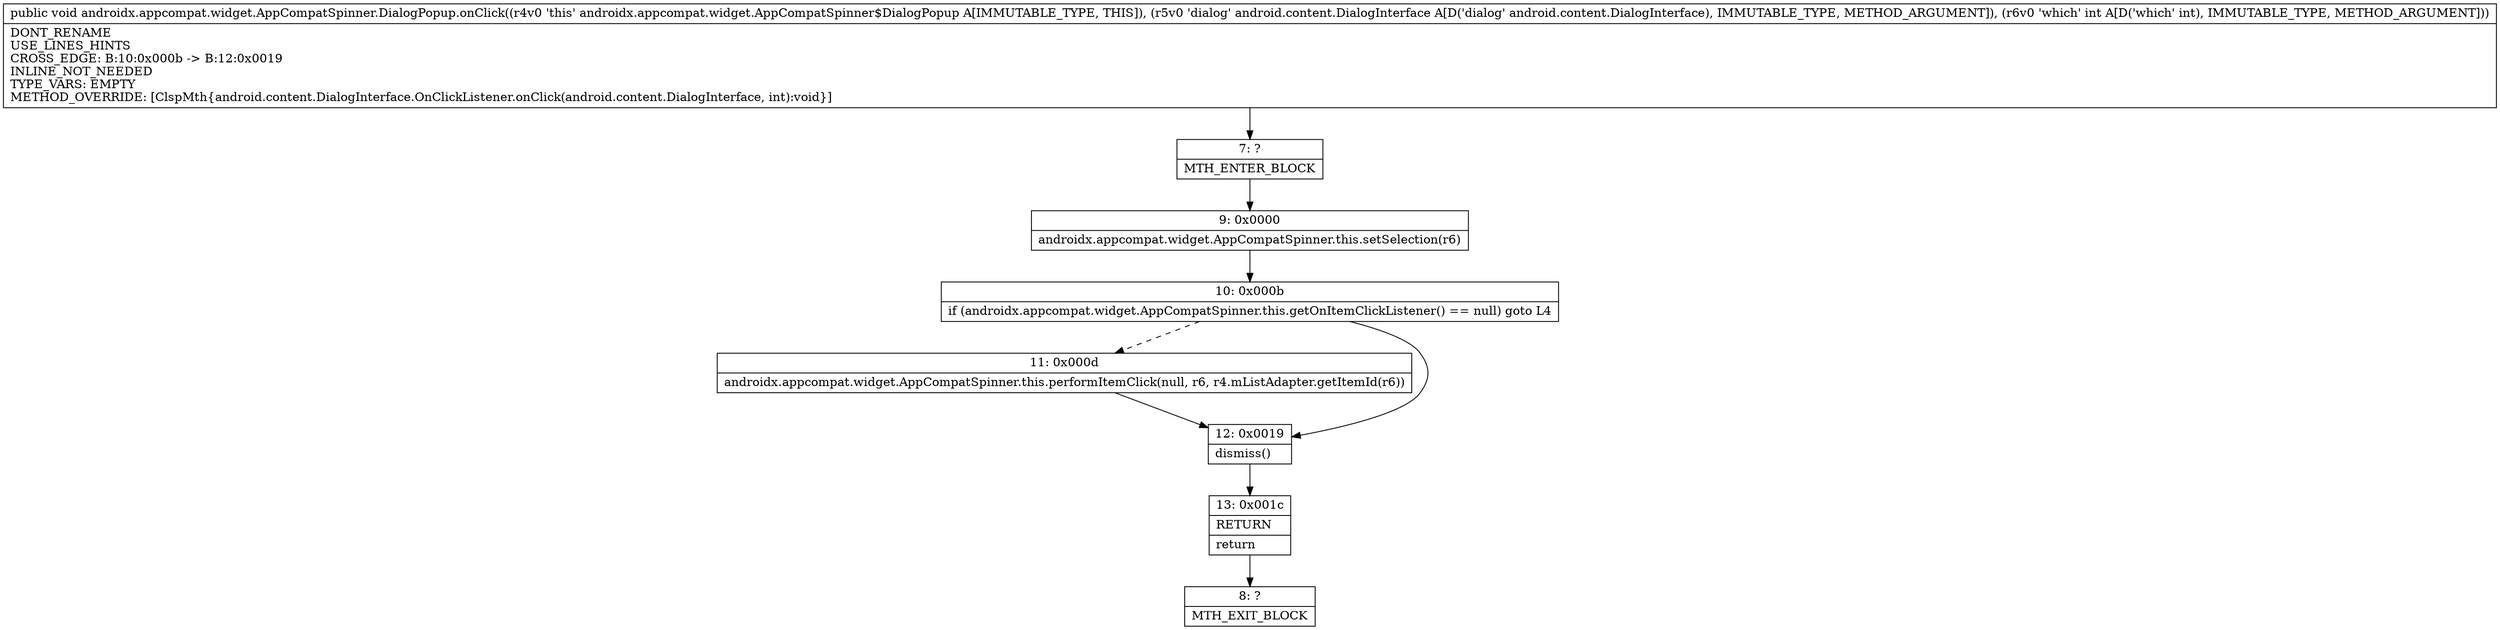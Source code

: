 digraph "CFG forandroidx.appcompat.widget.AppCompatSpinner.DialogPopup.onClick(Landroid\/content\/DialogInterface;I)V" {
Node_7 [shape=record,label="{7\:\ ?|MTH_ENTER_BLOCK\l}"];
Node_9 [shape=record,label="{9\:\ 0x0000|androidx.appcompat.widget.AppCompatSpinner.this.setSelection(r6)\l}"];
Node_10 [shape=record,label="{10\:\ 0x000b|if (androidx.appcompat.widget.AppCompatSpinner.this.getOnItemClickListener() == null) goto L4\l}"];
Node_11 [shape=record,label="{11\:\ 0x000d|androidx.appcompat.widget.AppCompatSpinner.this.performItemClick(null, r6, r4.mListAdapter.getItemId(r6))\l}"];
Node_12 [shape=record,label="{12\:\ 0x0019|dismiss()\l}"];
Node_13 [shape=record,label="{13\:\ 0x001c|RETURN\l|return\l}"];
Node_8 [shape=record,label="{8\:\ ?|MTH_EXIT_BLOCK\l}"];
MethodNode[shape=record,label="{public void androidx.appcompat.widget.AppCompatSpinner.DialogPopup.onClick((r4v0 'this' androidx.appcompat.widget.AppCompatSpinner$DialogPopup A[IMMUTABLE_TYPE, THIS]), (r5v0 'dialog' android.content.DialogInterface A[D('dialog' android.content.DialogInterface), IMMUTABLE_TYPE, METHOD_ARGUMENT]), (r6v0 'which' int A[D('which' int), IMMUTABLE_TYPE, METHOD_ARGUMENT]))  | DONT_RENAME\lUSE_LINES_HINTS\lCROSS_EDGE: B:10:0x000b \-\> B:12:0x0019\lINLINE_NOT_NEEDED\lTYPE_VARS: EMPTY\lMETHOD_OVERRIDE: [ClspMth\{android.content.DialogInterface.OnClickListener.onClick(android.content.DialogInterface, int):void\}]\l}"];
MethodNode -> Node_7;Node_7 -> Node_9;
Node_9 -> Node_10;
Node_10 -> Node_11[style=dashed];
Node_10 -> Node_12;
Node_11 -> Node_12;
Node_12 -> Node_13;
Node_13 -> Node_8;
}

